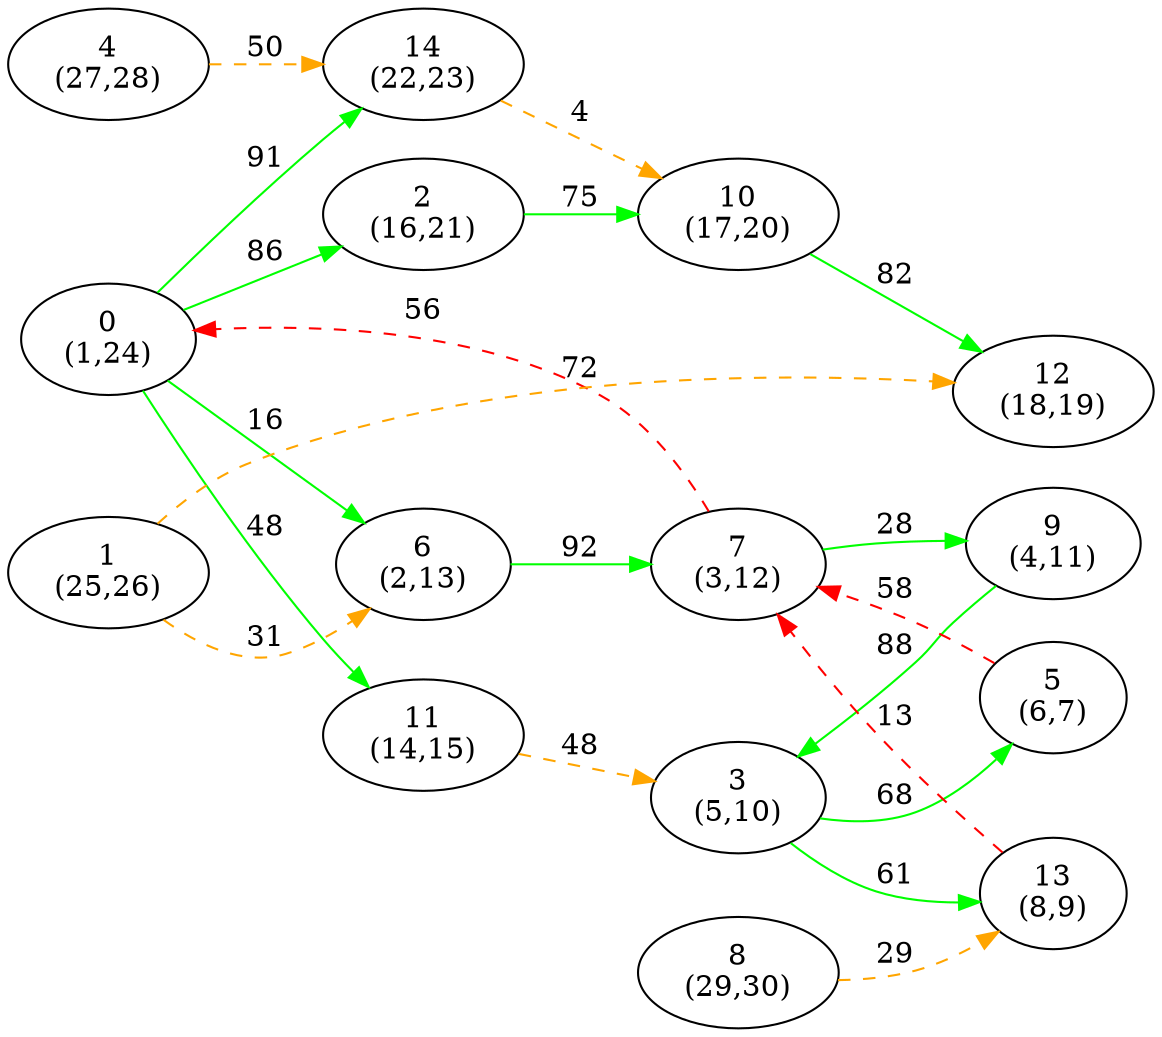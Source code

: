 digraph G {
ranksep = "equally";
rankdir = LR;
{rank = same; "0
(1,24)"; };
{rank = same; "6
(2,13)"; "11
(14,15)"; "2
(16,21)"; "14
(22,23)"; };
{rank = same; "7
(3,12)"; "3
(5,10)"; "10
(17,20)"; };
{rank = same; "9
(4,11)"; "5
(6,7)"; "13
(8,9)"; "12
(18,19)"; };
{rank = same; };
{rank = same; "1
(25,26)"; };
{rank = same; };
{rank = same; "4
(27,28)"; };
{rank = same; };
{rank = same; "8
(29,30)"; };
{rank = same; };
"0
(1,24)"->"6
(2,13)"[label="16" color = "green"];
"0
(1,24)"->"11
(14,15)"[label="48" color = "green"];
"0
(1,24)"->"2
(16,21)"[label="86" color = "green"];
"0
(1,24)"->"14
(22,23)"[label="91" color = "green"];
"6
(2,13)"->"7
(3,12)"[label="92" color = "green"];
"11
(14,15)"->"3
(5,10)"[label="48" color = "orange" style = "dashed"];
"2
(16,21)"->"10
(17,20)"[label="75" color = "green"];
"14
(22,23)"->"10
(17,20)"[label="4" color = "orange" style = "dashed"];
"7
(3,12)"->"9
(4,11)"[label="28" color = "green"];
"7
(3,12)"->"0
(1,24)"[label="56" color = "red" style = "dashed"];
"3
(5,10)"->"5
(6,7)"[label="68" color = "green"];
"3
(5,10)"->"13
(8,9)"[label="61" color = "green"];
"10
(17,20)"->"12
(18,19)"[label="82" color = "green"];
"9
(4,11)"->"3
(5,10)"[label="88" color = "green"];
"5
(6,7)"->"7
(3,12)"[label="58" color = "red" style = "dashed"];
"13
(8,9)"->"7
(3,12)"[label="13" color = "red" style = "dashed"];
"12
(18,19)"
"1
(25,26)"->"6
(2,13)"[label="31" color = "orange" style = "dashed"];
"1
(25,26)"->"12
(18,19)"[label="72" color = "orange" style = "dashed"];
"4
(27,28)"->"14
(22,23)"[label="50" color = "orange" style = "dashed"];
"8
(29,30)"->"13
(8,9)"[label="29" color = "orange" style = "dashed"];
}
